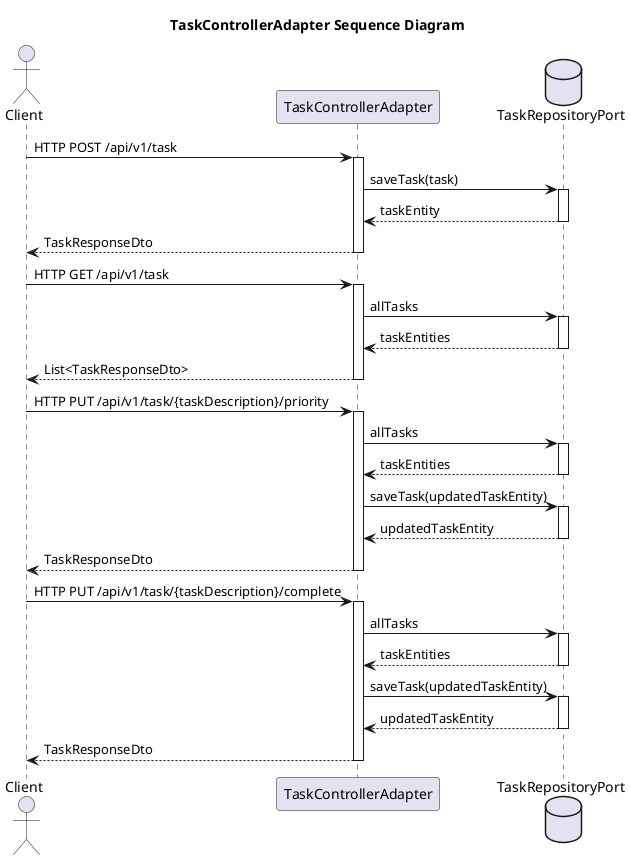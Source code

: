 @startuml
title TaskControllerAdapter Sequence Diagram

actor Client
participant "TaskControllerAdapter" as Controller
database "TaskRepositoryPort" as Repository

Client -> Controller: HTTP POST /api/v1/task
activate Controller
Controller -> Repository: saveTask(task)
activate Repository
Repository --> Controller: taskEntity
deactivate Repository
Controller --> Client: TaskResponseDto
deactivate Controller

Client -> Controller: HTTP GET /api/v1/task
activate Controller
Controller -> Repository: allTasks
activate Repository
Repository --> Controller: taskEntities
deactivate Repository
Controller --> Client: List<TaskResponseDto>
deactivate Controller

Client -> Controller: HTTP PUT /api/v1/task/{taskDescription}/priority
activate Controller
Controller -> Repository: allTasks
activate Repository
Repository --> Controller: taskEntities
deactivate Repository
Controller -> Repository: saveTask(updatedTaskEntity)
activate Repository
Repository --> Controller: updatedTaskEntity
deactivate Repository
Controller --> Client: TaskResponseDto
deactivate Controller

Client -> Controller: HTTP PUT /api/v1/task/{taskDescription}/complete
activate Controller
Controller -> Repository: allTasks
activate Repository
Repository --> Controller: taskEntities
deactivate Repository
Controller -> Repository: saveTask(updatedTaskEntity)
activate Repository
Repository --> Controller: updatedTaskEntity
deactivate Repository
Controller --> Client: TaskResponseDto
deactivate Controller
@enduml

